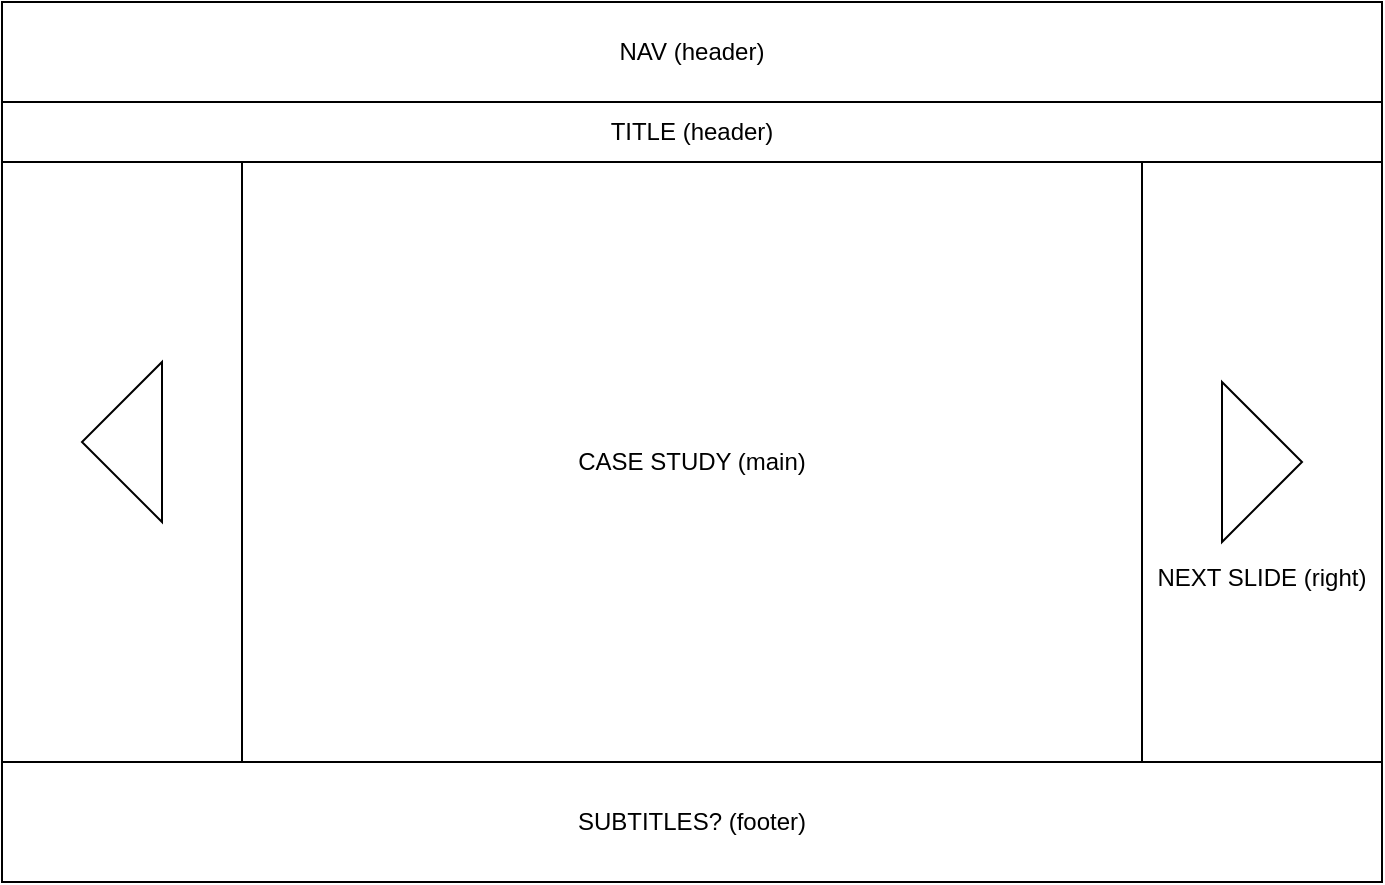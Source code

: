 <mxfile version="22.1.7" type="device">
  <diagram name="Page-1" id="hTrvmd_nAhQQIOlggOq6">
    <mxGraphModel dx="1265" dy="707" grid="1" gridSize="10" guides="1" tooltips="1" connect="1" arrows="1" fold="1" page="1" pageScale="1" pageWidth="850" pageHeight="1100" math="0" shadow="0">
      <root>
        <mxCell id="0" />
        <mxCell id="1" parent="0" />
        <mxCell id="i-ysmjoaPDRtVPAKWneU-1" value="" style="rounded=0;whiteSpace=wrap;html=1;fillColor=none;" vertex="1" parent="1">
          <mxGeometry x="80" y="160" width="690" height="440" as="geometry" />
        </mxCell>
        <mxCell id="i-ysmjoaPDRtVPAKWneU-2" value="NAV (header)" style="rounded=0;whiteSpace=wrap;html=1;" vertex="1" parent="1">
          <mxGeometry x="80" y="160" width="690" height="50" as="geometry" />
        </mxCell>
        <mxCell id="i-ysmjoaPDRtVPAKWneU-3" value="TITLE (header)" style="rounded=0;whiteSpace=wrap;html=1;" vertex="1" parent="1">
          <mxGeometry x="80" y="210" width="690" height="30" as="geometry" />
        </mxCell>
        <mxCell id="i-ysmjoaPDRtVPAKWneU-4" value="SUBTITLES? (footer)" style="rounded=0;whiteSpace=wrap;html=1;" vertex="1" parent="1">
          <mxGeometry x="80" y="540" width="690" height="60" as="geometry" />
        </mxCell>
        <mxCell id="i-ysmjoaPDRtVPAKWneU-6" value="CASE STUDY (main)" style="rounded=0;whiteSpace=wrap;html=1;" vertex="1" parent="1">
          <mxGeometry x="200" y="240" width="450" height="300" as="geometry" />
        </mxCell>
        <mxCell id="i-ysmjoaPDRtVPAKWneU-7" value="" style="rounded=0;whiteSpace=wrap;html=1;" vertex="1" parent="1">
          <mxGeometry x="80" y="240" width="120" height="300" as="geometry" />
        </mxCell>
        <mxCell id="i-ysmjoaPDRtVPAKWneU-8" value="&lt;br&gt;&lt;br&gt;&lt;br&gt;&lt;br&gt;&lt;br&gt;&lt;br&gt;&lt;br&gt;&lt;br&gt;NEXT SLIDE (right)" style="rounded=0;whiteSpace=wrap;html=1;" vertex="1" parent="1">
          <mxGeometry x="650" y="240" width="120" height="300" as="geometry" />
        </mxCell>
        <mxCell id="i-ysmjoaPDRtVPAKWneU-9" value="&lt;br&gt;&lt;br&gt;" style="triangle;whiteSpace=wrap;html=1;rotation=-180;" vertex="1" parent="1">
          <mxGeometry x="120" y="340" width="40" height="80" as="geometry" />
        </mxCell>
        <mxCell id="i-ysmjoaPDRtVPAKWneU-11" value="" style="triangle;whiteSpace=wrap;html=1;rotation=0;" vertex="1" parent="1">
          <mxGeometry x="690" y="350" width="40" height="80" as="geometry" />
        </mxCell>
      </root>
    </mxGraphModel>
  </diagram>
</mxfile>
